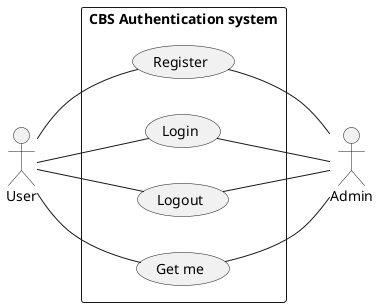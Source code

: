 @startuml CBS Usecase Diagram (Auth)
left to right direction

' skinparam linetype ortho

actor "User" as user
rectangle "CBS Authentication system" as CampgroundSystem {
    usecase "Register" as reg
    usecase "Login" as login
    usecase "Logout" as logout
    usecase "Get me" as getMe
}

user -- reg
user -- login
user -- logout
user -- getMe

actor "Admin" as admin

reg -- admin
login -- admin
logout -- admin
getMe -- admin


@enduml